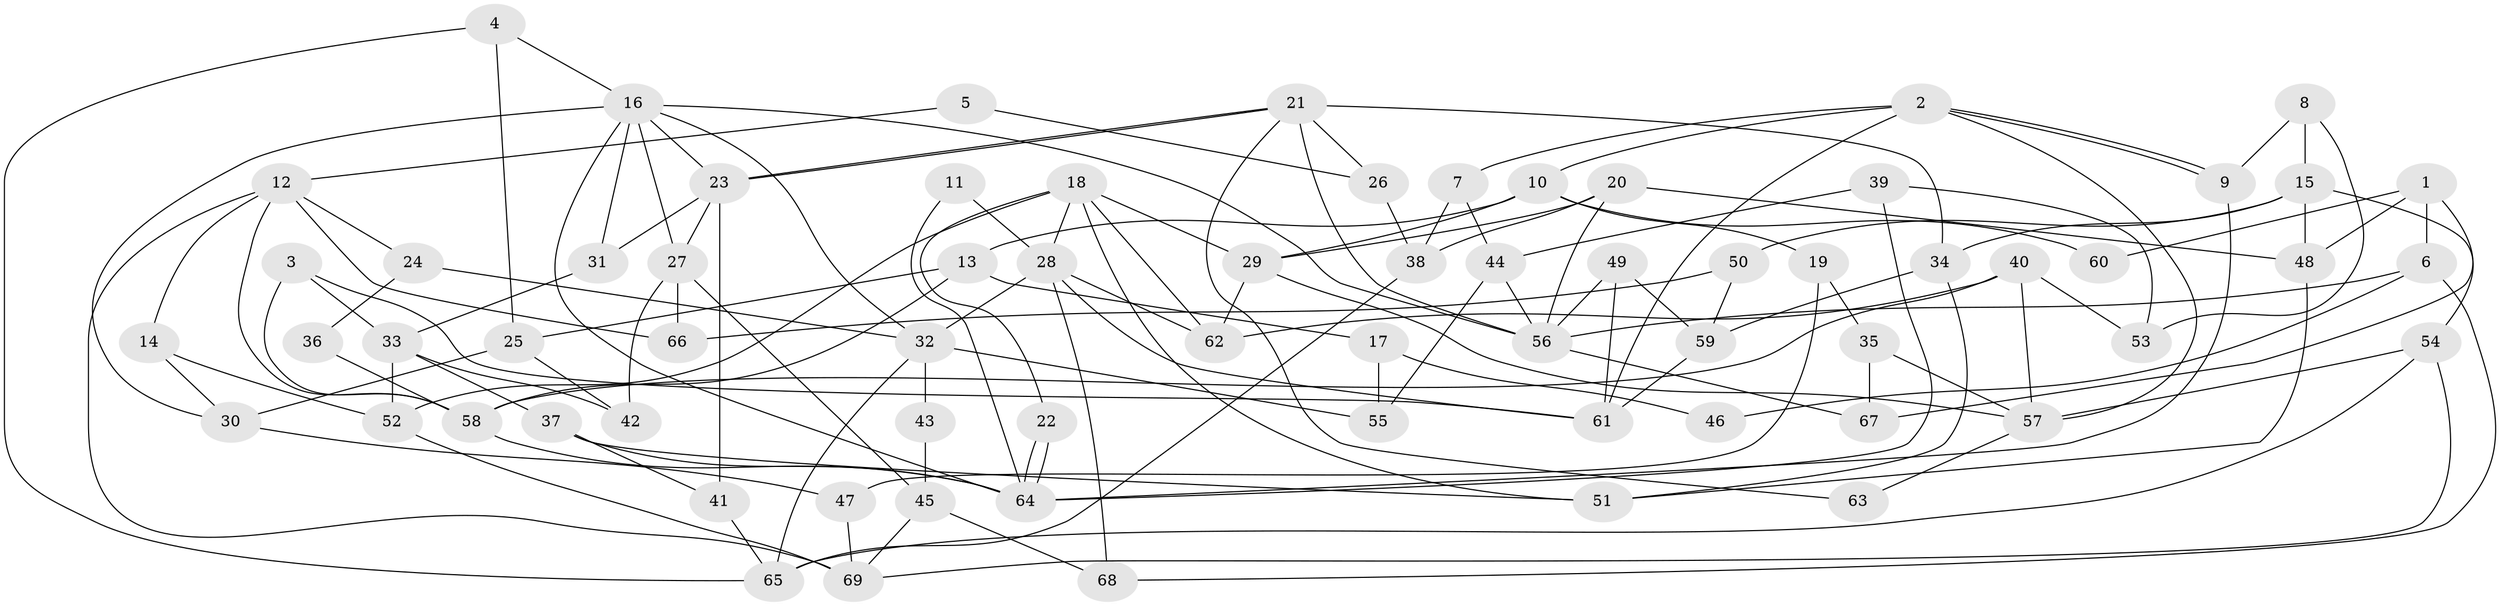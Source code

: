 // coarse degree distribution, {6: 0.3, 5: 0.225, 3: 0.175, 4: 0.125, 8: 0.05, 7: 0.1, 2: 0.025}
// Generated by graph-tools (version 1.1) at 2025/24/03/03/25 07:24:03]
// undirected, 69 vertices, 138 edges
graph export_dot {
graph [start="1"]
  node [color=gray90,style=filled];
  1;
  2;
  3;
  4;
  5;
  6;
  7;
  8;
  9;
  10;
  11;
  12;
  13;
  14;
  15;
  16;
  17;
  18;
  19;
  20;
  21;
  22;
  23;
  24;
  25;
  26;
  27;
  28;
  29;
  30;
  31;
  32;
  33;
  34;
  35;
  36;
  37;
  38;
  39;
  40;
  41;
  42;
  43;
  44;
  45;
  46;
  47;
  48;
  49;
  50;
  51;
  52;
  53;
  54;
  55;
  56;
  57;
  58;
  59;
  60;
  61;
  62;
  63;
  64;
  65;
  66;
  67;
  68;
  69;
  1 -- 48;
  1 -- 6;
  1 -- 60;
  1 -- 67;
  2 -- 57;
  2 -- 9;
  2 -- 9;
  2 -- 7;
  2 -- 10;
  2 -- 61;
  3 -- 33;
  3 -- 61;
  3 -- 58;
  4 -- 25;
  4 -- 16;
  4 -- 65;
  5 -- 26;
  5 -- 12;
  6 -- 56;
  6 -- 68;
  6 -- 46;
  7 -- 44;
  7 -- 38;
  8 -- 15;
  8 -- 9;
  8 -- 53;
  9 -- 64;
  10 -- 29;
  10 -- 13;
  10 -- 19;
  10 -- 60;
  11 -- 28;
  11 -- 64;
  12 -- 58;
  12 -- 14;
  12 -- 24;
  12 -- 66;
  12 -- 69;
  13 -- 58;
  13 -- 17;
  13 -- 25;
  14 -- 30;
  14 -- 52;
  15 -- 54;
  15 -- 50;
  15 -- 34;
  15 -- 48;
  16 -- 31;
  16 -- 64;
  16 -- 23;
  16 -- 27;
  16 -- 30;
  16 -- 32;
  16 -- 56;
  17 -- 55;
  17 -- 46;
  18 -- 62;
  18 -- 28;
  18 -- 22;
  18 -- 29;
  18 -- 51;
  18 -- 52;
  19 -- 47;
  19 -- 35;
  20 -- 29;
  20 -- 48;
  20 -- 38;
  20 -- 56;
  21 -- 23;
  21 -- 23;
  21 -- 56;
  21 -- 26;
  21 -- 34;
  21 -- 63;
  22 -- 64;
  22 -- 64;
  23 -- 27;
  23 -- 31;
  23 -- 41;
  24 -- 32;
  24 -- 36;
  25 -- 42;
  25 -- 30;
  26 -- 38;
  27 -- 42;
  27 -- 45;
  27 -- 66;
  28 -- 32;
  28 -- 61;
  28 -- 62;
  28 -- 68;
  29 -- 57;
  29 -- 62;
  30 -- 47;
  31 -- 33;
  32 -- 65;
  32 -- 43;
  32 -- 55;
  33 -- 52;
  33 -- 37;
  33 -- 42;
  34 -- 51;
  34 -- 59;
  35 -- 67;
  35 -- 57;
  36 -- 58;
  37 -- 41;
  37 -- 51;
  37 -- 64;
  38 -- 65;
  39 -- 53;
  39 -- 64;
  39 -- 44;
  40 -- 58;
  40 -- 62;
  40 -- 53;
  40 -- 57;
  41 -- 65;
  43 -- 45;
  44 -- 56;
  44 -- 55;
  45 -- 69;
  45 -- 68;
  47 -- 69;
  48 -- 51;
  49 -- 56;
  49 -- 61;
  49 -- 59;
  50 -- 66;
  50 -- 59;
  52 -- 69;
  54 -- 57;
  54 -- 65;
  54 -- 69;
  56 -- 67;
  57 -- 63;
  58 -- 64;
  59 -- 61;
}
